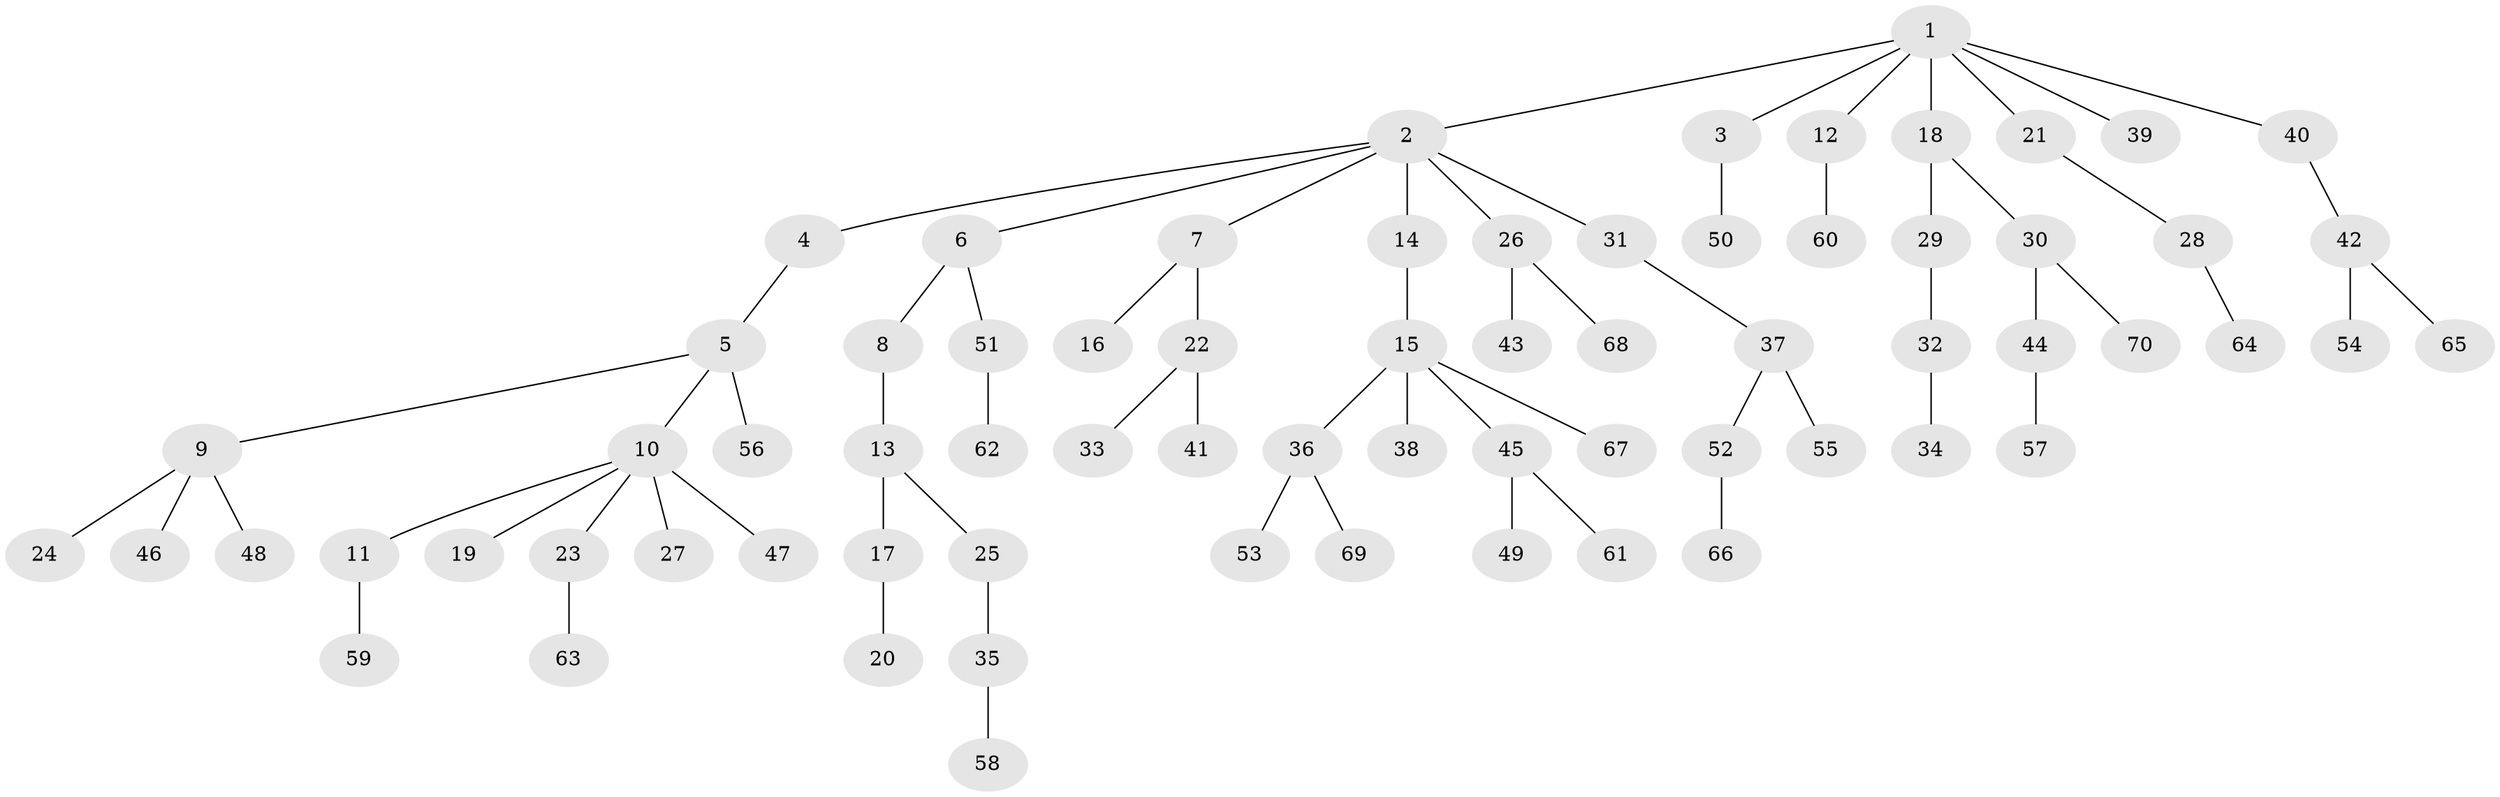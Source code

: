 // original degree distribution, {8: 0.015037593984962405, 2: 0.2932330827067669, 3: 0.15789473684210525, 1: 0.45112781954887216, 4: 0.06766917293233082, 6: 0.007518796992481203, 5: 0.007518796992481203}
// Generated by graph-tools (version 1.1) at 2025/51/03/04/25 22:51:43]
// undirected, 70 vertices, 69 edges
graph export_dot {
  node [color=gray90,style=filled];
  1;
  2;
  3;
  4;
  5;
  6;
  7;
  8;
  9;
  10;
  11;
  12;
  13;
  14;
  15;
  16;
  17;
  18;
  19;
  20;
  21;
  22;
  23;
  24;
  25;
  26;
  27;
  28;
  29;
  30;
  31;
  32;
  33;
  34;
  35;
  36;
  37;
  38;
  39;
  40;
  41;
  42;
  43;
  44;
  45;
  46;
  47;
  48;
  49;
  50;
  51;
  52;
  53;
  54;
  55;
  56;
  57;
  58;
  59;
  60;
  61;
  62;
  63;
  64;
  65;
  66;
  67;
  68;
  69;
  70;
  1 -- 2 [weight=1.0];
  1 -- 3 [weight=1.0];
  1 -- 12 [weight=1.0];
  1 -- 18 [weight=1.0];
  1 -- 21 [weight=1.0];
  1 -- 39 [weight=1.0];
  1 -- 40 [weight=1.0];
  2 -- 4 [weight=1.0];
  2 -- 6 [weight=1.0];
  2 -- 7 [weight=1.0];
  2 -- 14 [weight=1.0];
  2 -- 26 [weight=1.0];
  2 -- 31 [weight=1.0];
  3 -- 50 [weight=2.0];
  4 -- 5 [weight=1.0];
  5 -- 9 [weight=1.0];
  5 -- 10 [weight=1.0];
  5 -- 56 [weight=1.0];
  6 -- 8 [weight=2.0];
  6 -- 51 [weight=1.0];
  7 -- 16 [weight=1.0];
  7 -- 22 [weight=1.0];
  8 -- 13 [weight=1.0];
  9 -- 24 [weight=1.0];
  9 -- 46 [weight=1.0];
  9 -- 48 [weight=1.0];
  10 -- 11 [weight=1.0];
  10 -- 19 [weight=1.0];
  10 -- 23 [weight=1.0];
  10 -- 27 [weight=1.0];
  10 -- 47 [weight=2.0];
  11 -- 59 [weight=2.0];
  12 -- 60 [weight=1.0];
  13 -- 17 [weight=1.0];
  13 -- 25 [weight=1.0];
  14 -- 15 [weight=2.0];
  15 -- 36 [weight=1.0];
  15 -- 38 [weight=1.0];
  15 -- 45 [weight=1.0];
  15 -- 67 [weight=1.0];
  17 -- 20 [weight=1.0];
  18 -- 29 [weight=1.0];
  18 -- 30 [weight=1.0];
  21 -- 28 [weight=1.0];
  22 -- 33 [weight=1.0];
  22 -- 41 [weight=1.0];
  23 -- 63 [weight=1.0];
  25 -- 35 [weight=1.0];
  26 -- 43 [weight=3.0];
  26 -- 68 [weight=1.0];
  28 -- 64 [weight=1.0];
  29 -- 32 [weight=2.0];
  30 -- 44 [weight=1.0];
  30 -- 70 [weight=1.0];
  31 -- 37 [weight=1.0];
  32 -- 34 [weight=1.0];
  35 -- 58 [weight=1.0];
  36 -- 53 [weight=1.0];
  36 -- 69 [weight=1.0];
  37 -- 52 [weight=1.0];
  37 -- 55 [weight=2.0];
  40 -- 42 [weight=1.0];
  42 -- 54 [weight=1.0];
  42 -- 65 [weight=1.0];
  44 -- 57 [weight=1.0];
  45 -- 49 [weight=2.0];
  45 -- 61 [weight=1.0];
  51 -- 62 [weight=1.0];
  52 -- 66 [weight=1.0];
}
